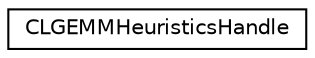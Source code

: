 digraph "Graphical Class Hierarchy"
{
 // LATEX_PDF_SIZE
  edge [fontname="Helvetica",fontsize="10",labelfontname="Helvetica",labelfontsize="10"];
  node [fontname="Helvetica",fontsize="10",shape=record];
  rankdir="LR";
  Node0 [label="CLGEMMHeuristicsHandle",height=0.2,width=0.4,color="black", fillcolor="white", style="filled",URL="$classarm__compute_1_1_c_l_g_e_m_m_heuristics_handle.xhtml",tooltip="Handle for loading and retrieving GEMM heuristics."];
}
